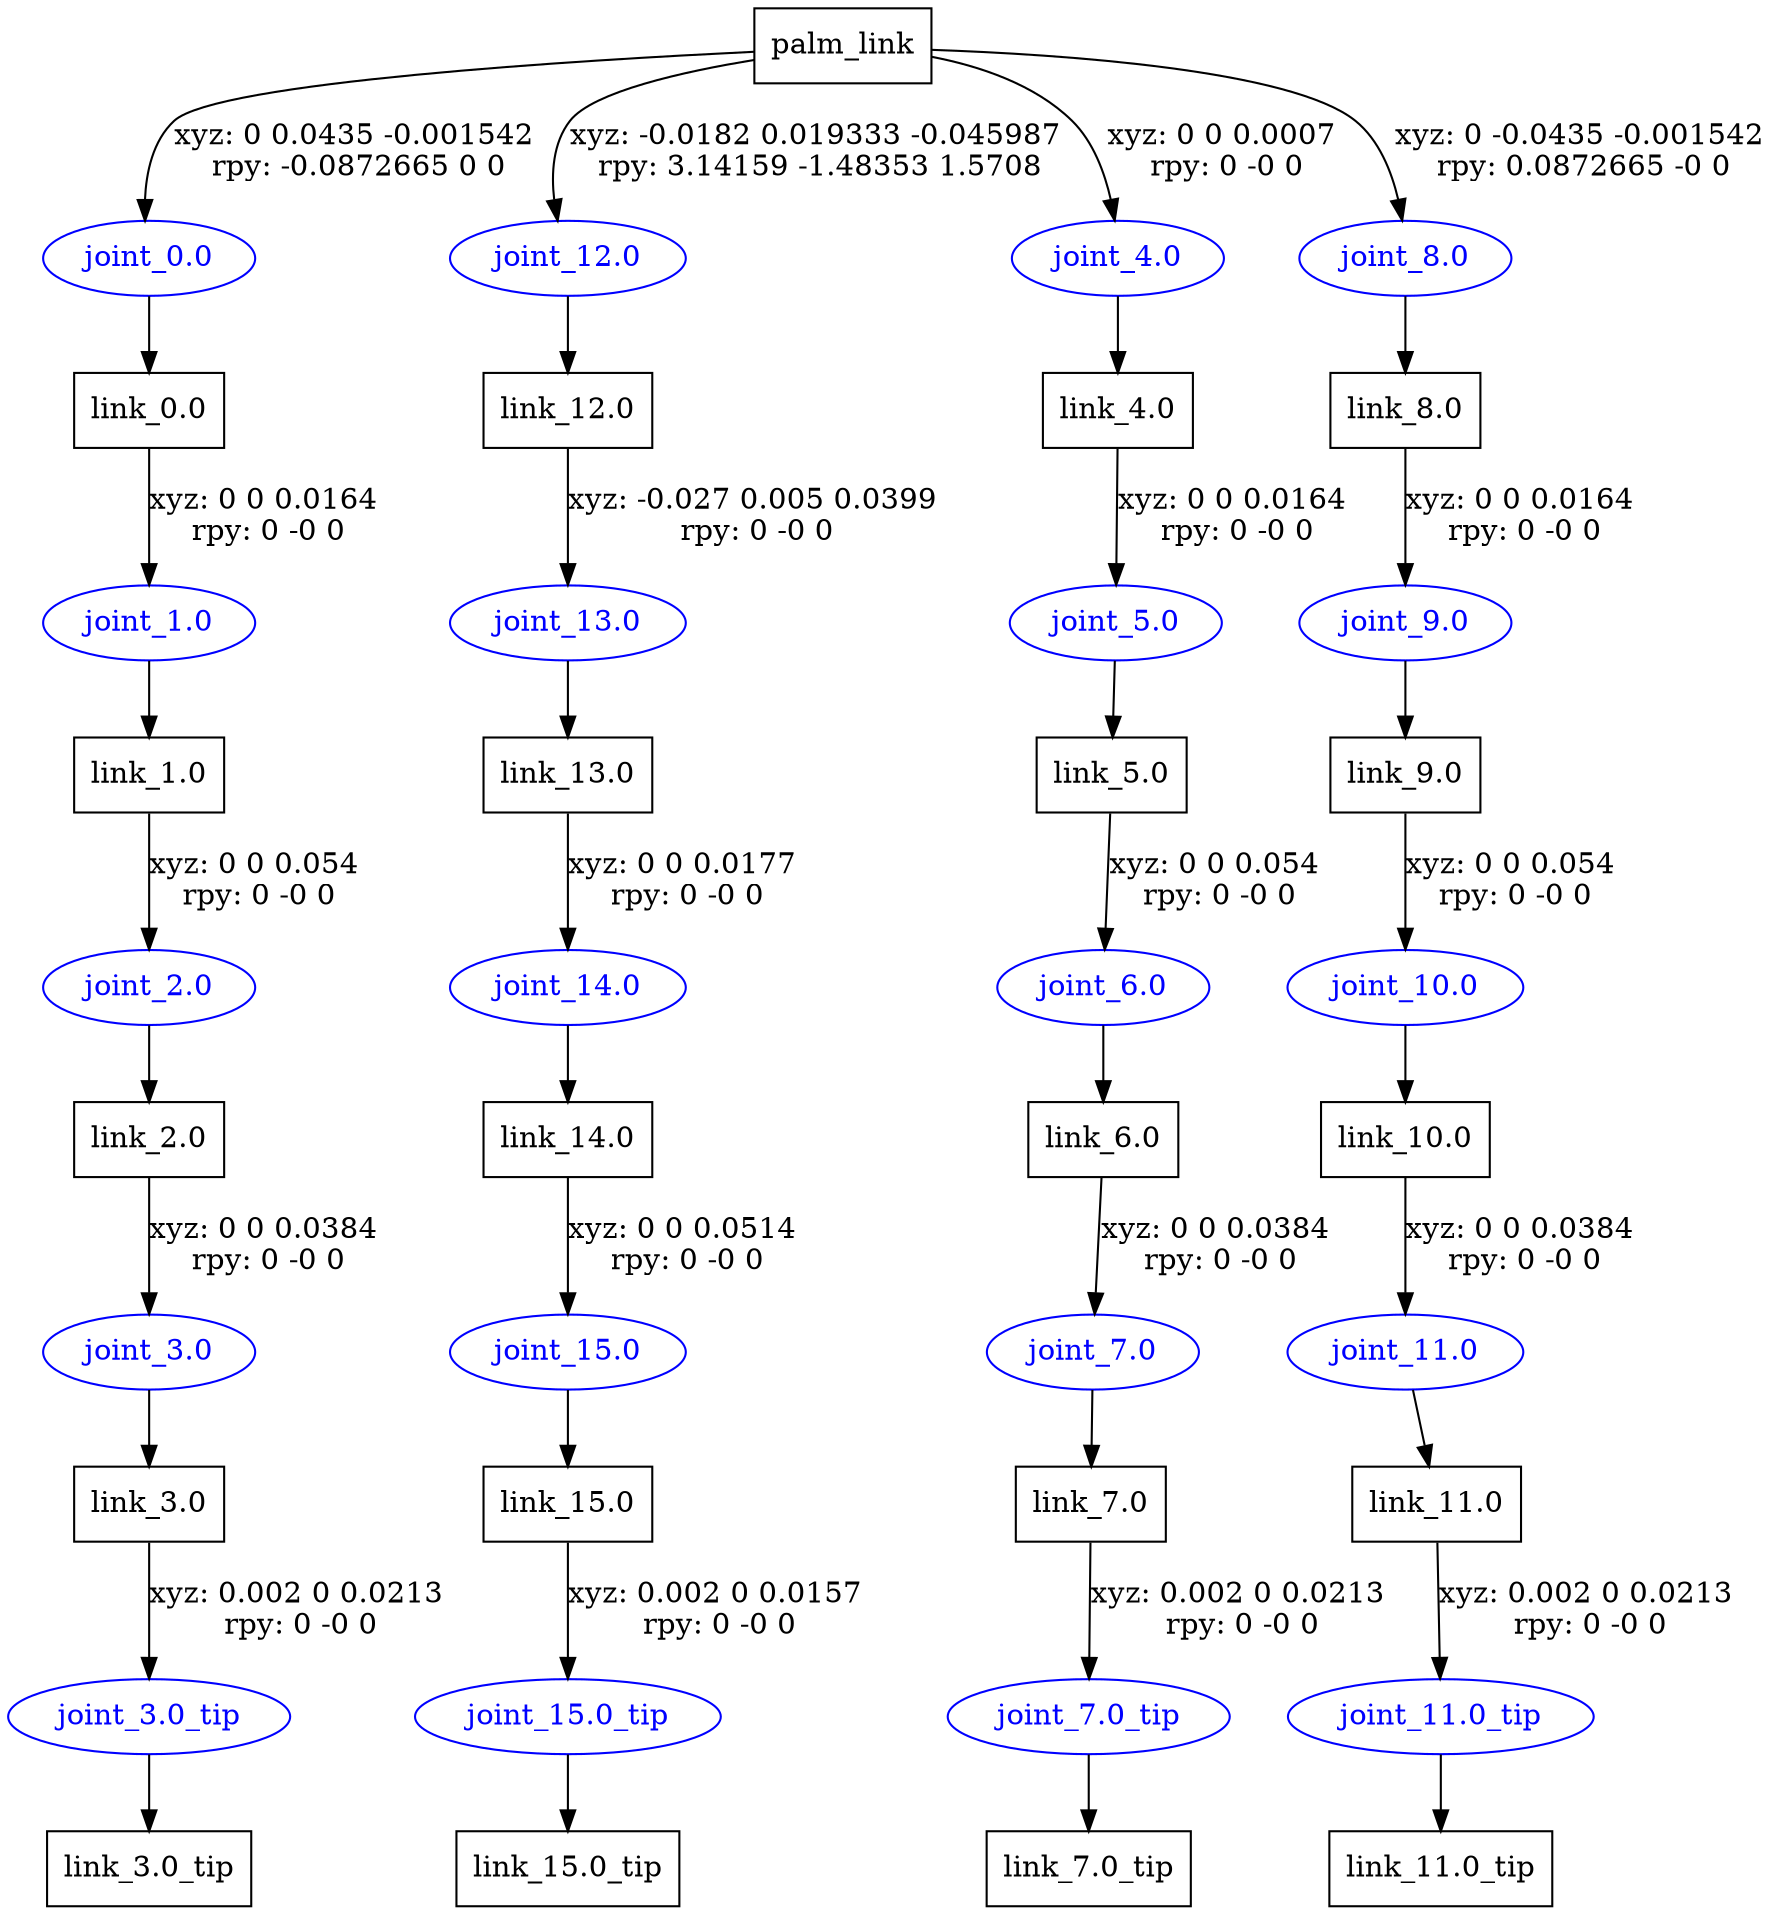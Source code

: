 digraph G {
node [shape=box];
"palm_link" [label="palm_link"];
"link_0.0" [label="link_0.0"];
"link_1.0" [label="link_1.0"];
"link_2.0" [label="link_2.0"];
"link_3.0" [label="link_3.0"];
"link_3.0_tip" [label="link_3.0_tip"];
"link_12.0" [label="link_12.0"];
"link_13.0" [label="link_13.0"];
"link_14.0" [label="link_14.0"];
"link_15.0" [label="link_15.0"];
"link_15.0_tip" [label="link_15.0_tip"];
"link_4.0" [label="link_4.0"];
"link_5.0" [label="link_5.0"];
"link_6.0" [label="link_6.0"];
"link_7.0" [label="link_7.0"];
"link_7.0_tip" [label="link_7.0_tip"];
"link_8.0" [label="link_8.0"];
"link_9.0" [label="link_9.0"];
"link_10.0" [label="link_10.0"];
"link_11.0" [label="link_11.0"];
"link_11.0_tip" [label="link_11.0_tip"];
node [shape=ellipse, color=blue, fontcolor=blue];
"palm_link" -> "joint_0.0" [label="xyz: 0 0.0435 -0.001542 \nrpy: -0.0872665 0 0"]
"joint_0.0" -> "link_0.0"
"link_0.0" -> "joint_1.0" [label="xyz: 0 0 0.0164 \nrpy: 0 -0 0"]
"joint_1.0" -> "link_1.0"
"link_1.0" -> "joint_2.0" [label="xyz: 0 0 0.054 \nrpy: 0 -0 0"]
"joint_2.0" -> "link_2.0"
"link_2.0" -> "joint_3.0" [label="xyz: 0 0 0.0384 \nrpy: 0 -0 0"]
"joint_3.0" -> "link_3.0"
"link_3.0" -> "joint_3.0_tip" [label="xyz: 0.002 0 0.0213 \nrpy: 0 -0 0"]
"joint_3.0_tip" -> "link_3.0_tip"
"palm_link" -> "joint_12.0" [label="xyz: -0.0182 0.019333 -0.045987 \nrpy: 3.14159 -1.48353 1.5708"]
"joint_12.0" -> "link_12.0"
"link_12.0" -> "joint_13.0" [label="xyz: -0.027 0.005 0.0399 \nrpy: 0 -0 0"]
"joint_13.0" -> "link_13.0"
"link_13.0" -> "joint_14.0" [label="xyz: 0 0 0.0177 \nrpy: 0 -0 0"]
"joint_14.0" -> "link_14.0"
"link_14.0" -> "joint_15.0" [label="xyz: 0 0 0.0514 \nrpy: 0 -0 0"]
"joint_15.0" -> "link_15.0"
"link_15.0" -> "joint_15.0_tip" [label="xyz: 0.002 0 0.0157 \nrpy: 0 -0 0"]
"joint_15.0_tip" -> "link_15.0_tip"
"palm_link" -> "joint_4.0" [label="xyz: 0 0 0.0007 \nrpy: 0 -0 0"]
"joint_4.0" -> "link_4.0"
"link_4.0" -> "joint_5.0" [label="xyz: 0 0 0.0164 \nrpy: 0 -0 0"]
"joint_5.0" -> "link_5.0"
"link_5.0" -> "joint_6.0" [label="xyz: 0 0 0.054 \nrpy: 0 -0 0"]
"joint_6.0" -> "link_6.0"
"link_6.0" -> "joint_7.0" [label="xyz: 0 0 0.0384 \nrpy: 0 -0 0"]
"joint_7.0" -> "link_7.0"
"link_7.0" -> "joint_7.0_tip" [label="xyz: 0.002 0 0.0213 \nrpy: 0 -0 0"]
"joint_7.0_tip" -> "link_7.0_tip"
"palm_link" -> "joint_8.0" [label="xyz: 0 -0.0435 -0.001542 \nrpy: 0.0872665 -0 0"]
"joint_8.0" -> "link_8.0"
"link_8.0" -> "joint_9.0" [label="xyz: 0 0 0.0164 \nrpy: 0 -0 0"]
"joint_9.0" -> "link_9.0"
"link_9.0" -> "joint_10.0" [label="xyz: 0 0 0.054 \nrpy: 0 -0 0"]
"joint_10.0" -> "link_10.0"
"link_10.0" -> "joint_11.0" [label="xyz: 0 0 0.0384 \nrpy: 0 -0 0"]
"joint_11.0" -> "link_11.0"
"link_11.0" -> "joint_11.0_tip" [label="xyz: 0.002 0 0.0213 \nrpy: 0 -0 0"]
"joint_11.0_tip" -> "link_11.0_tip"
}
